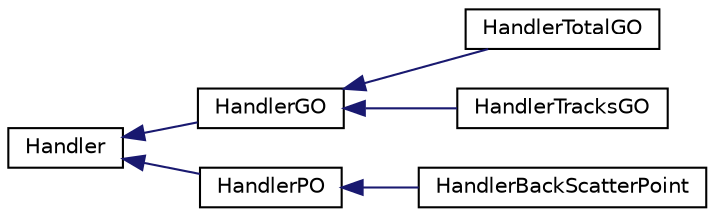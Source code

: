digraph "Graphical Class Hierarchy"
{
  edge [fontname="Helvetica",fontsize="10",labelfontname="Helvetica",labelfontsize="10"];
  node [fontname="Helvetica",fontsize="10",shape=record];
  rankdir="LR";
  Node0 [label="Handler",height=0.2,width=0.4,color="black", fillcolor="white", style="filled",URL="$class_handler.html"];
  Node0 -> Node1 [dir="back",color="midnightblue",fontsize="10",style="solid",fontname="Helvetica"];
  Node1 [label="HandlerGO",height=0.2,width=0.4,color="black", fillcolor="white", style="filled",URL="$class_handler_g_o.html"];
  Node1 -> Node2 [dir="back",color="midnightblue",fontsize="10",style="solid",fontname="Helvetica"];
  Node2 [label="HandlerTotalGO",height=0.2,width=0.4,color="black", fillcolor="white", style="filled",URL="$class_handler_total_g_o.html"];
  Node1 -> Node3 [dir="back",color="midnightblue",fontsize="10",style="solid",fontname="Helvetica"];
  Node3 [label="HandlerTracksGO",height=0.2,width=0.4,color="black", fillcolor="white", style="filled",URL="$class_handler_tracks_g_o.html"];
  Node0 -> Node4 [dir="back",color="midnightblue",fontsize="10",style="solid",fontname="Helvetica"];
  Node4 [label="HandlerPO",height=0.2,width=0.4,color="black", fillcolor="white", style="filled",URL="$class_handler_p_o.html"];
  Node4 -> Node5 [dir="back",color="midnightblue",fontsize="10",style="solid",fontname="Helvetica"];
  Node5 [label="HandlerBackScatterPoint",height=0.2,width=0.4,color="black", fillcolor="white", style="filled",URL="$class_handler_back_scatter_point.html"];
}

